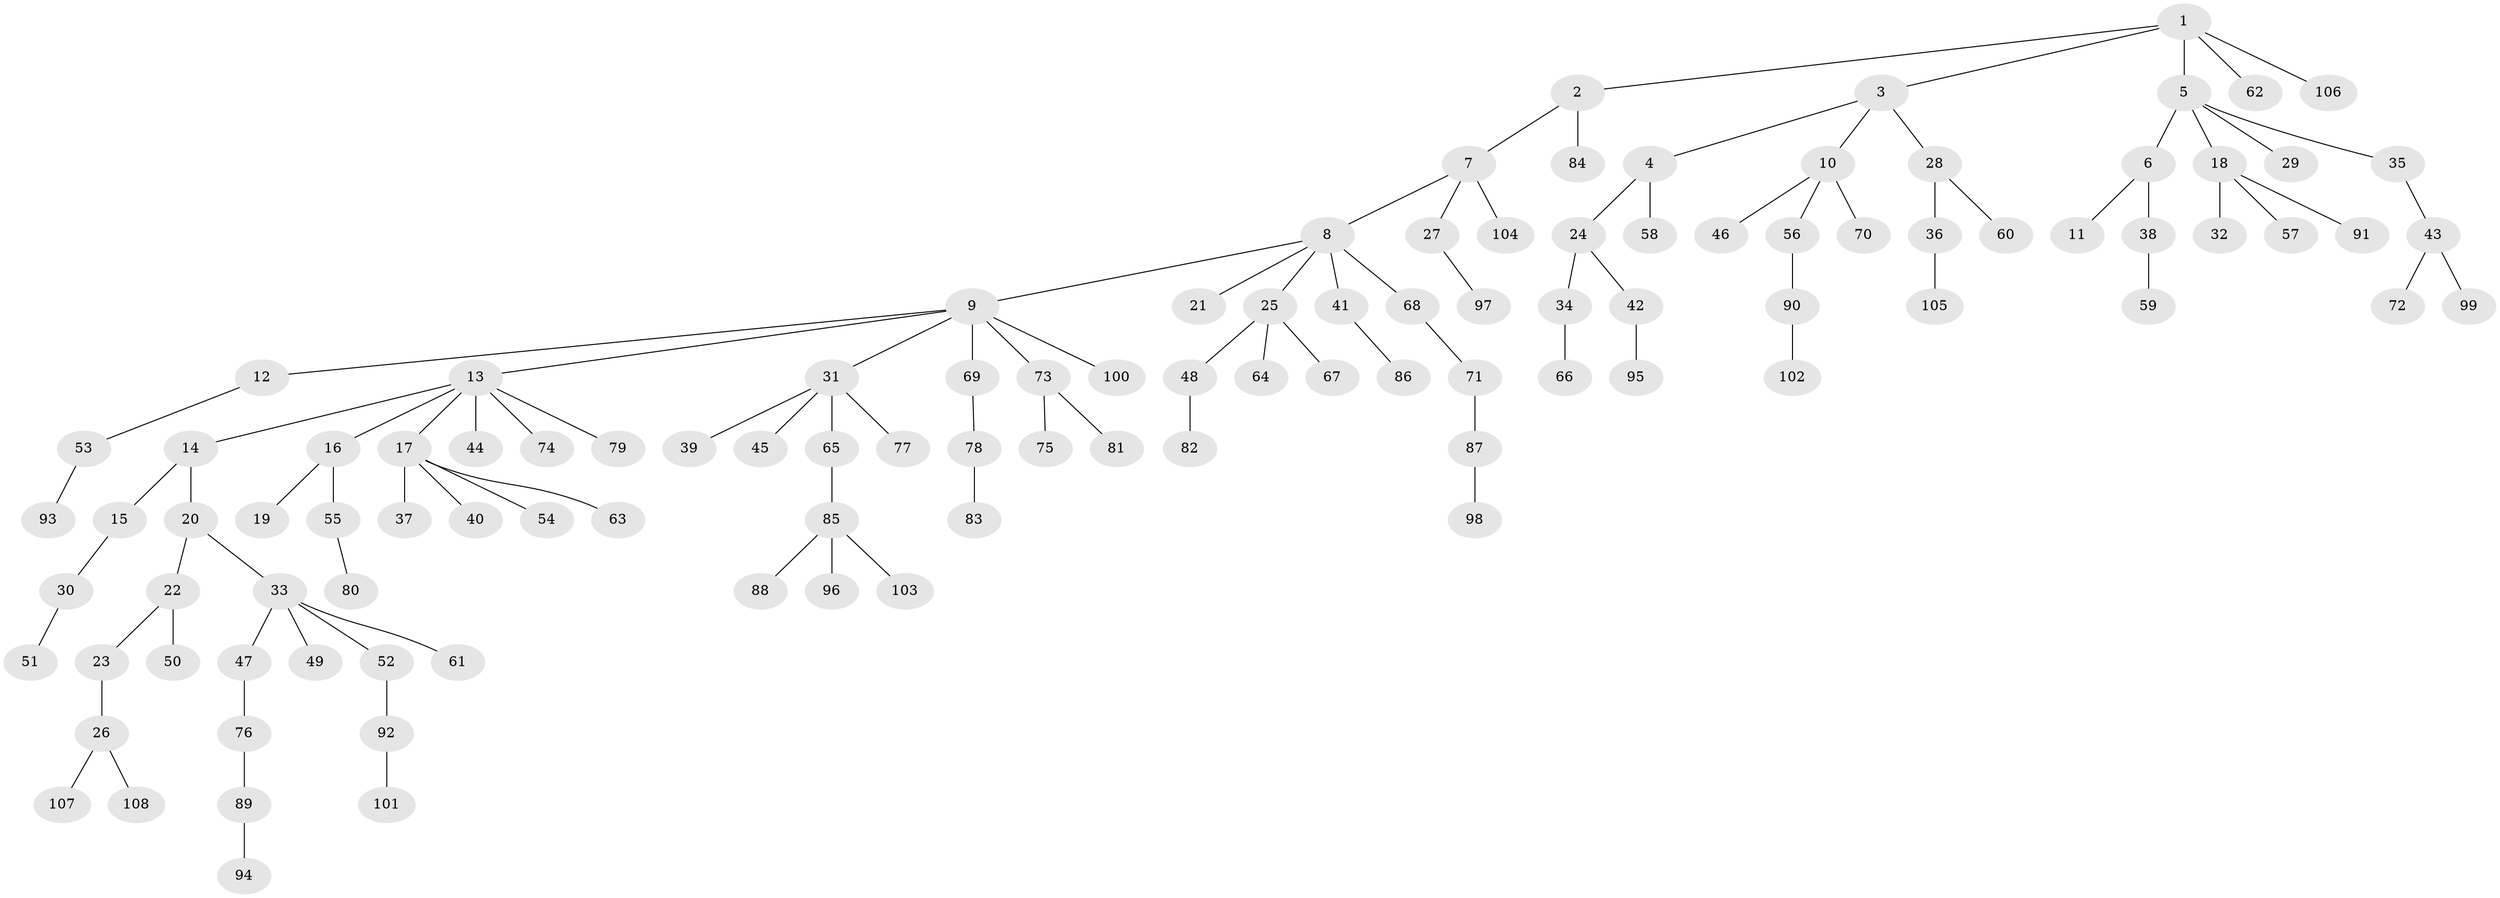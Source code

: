 // Generated by graph-tools (version 1.1) at 2025/15/03/09/25 04:15:23]
// undirected, 108 vertices, 107 edges
graph export_dot {
graph [start="1"]
  node [color=gray90,style=filled];
  1;
  2;
  3;
  4;
  5;
  6;
  7;
  8;
  9;
  10;
  11;
  12;
  13;
  14;
  15;
  16;
  17;
  18;
  19;
  20;
  21;
  22;
  23;
  24;
  25;
  26;
  27;
  28;
  29;
  30;
  31;
  32;
  33;
  34;
  35;
  36;
  37;
  38;
  39;
  40;
  41;
  42;
  43;
  44;
  45;
  46;
  47;
  48;
  49;
  50;
  51;
  52;
  53;
  54;
  55;
  56;
  57;
  58;
  59;
  60;
  61;
  62;
  63;
  64;
  65;
  66;
  67;
  68;
  69;
  70;
  71;
  72;
  73;
  74;
  75;
  76;
  77;
  78;
  79;
  80;
  81;
  82;
  83;
  84;
  85;
  86;
  87;
  88;
  89;
  90;
  91;
  92;
  93;
  94;
  95;
  96;
  97;
  98;
  99;
  100;
  101;
  102;
  103;
  104;
  105;
  106;
  107;
  108;
  1 -- 2;
  1 -- 3;
  1 -- 5;
  1 -- 62;
  1 -- 106;
  2 -- 7;
  2 -- 84;
  3 -- 4;
  3 -- 10;
  3 -- 28;
  4 -- 24;
  4 -- 58;
  5 -- 6;
  5 -- 18;
  5 -- 29;
  5 -- 35;
  6 -- 11;
  6 -- 38;
  7 -- 8;
  7 -- 27;
  7 -- 104;
  8 -- 9;
  8 -- 21;
  8 -- 25;
  8 -- 41;
  8 -- 68;
  9 -- 12;
  9 -- 13;
  9 -- 31;
  9 -- 69;
  9 -- 73;
  9 -- 100;
  10 -- 46;
  10 -- 56;
  10 -- 70;
  12 -- 53;
  13 -- 14;
  13 -- 16;
  13 -- 17;
  13 -- 44;
  13 -- 74;
  13 -- 79;
  14 -- 15;
  14 -- 20;
  15 -- 30;
  16 -- 19;
  16 -- 55;
  17 -- 37;
  17 -- 40;
  17 -- 54;
  17 -- 63;
  18 -- 32;
  18 -- 57;
  18 -- 91;
  20 -- 22;
  20 -- 33;
  22 -- 23;
  22 -- 50;
  23 -- 26;
  24 -- 34;
  24 -- 42;
  25 -- 48;
  25 -- 64;
  25 -- 67;
  26 -- 107;
  26 -- 108;
  27 -- 97;
  28 -- 36;
  28 -- 60;
  30 -- 51;
  31 -- 39;
  31 -- 45;
  31 -- 65;
  31 -- 77;
  33 -- 47;
  33 -- 49;
  33 -- 52;
  33 -- 61;
  34 -- 66;
  35 -- 43;
  36 -- 105;
  38 -- 59;
  41 -- 86;
  42 -- 95;
  43 -- 72;
  43 -- 99;
  47 -- 76;
  48 -- 82;
  52 -- 92;
  53 -- 93;
  55 -- 80;
  56 -- 90;
  65 -- 85;
  68 -- 71;
  69 -- 78;
  71 -- 87;
  73 -- 75;
  73 -- 81;
  76 -- 89;
  78 -- 83;
  85 -- 88;
  85 -- 96;
  85 -- 103;
  87 -- 98;
  89 -- 94;
  90 -- 102;
  92 -- 101;
}
